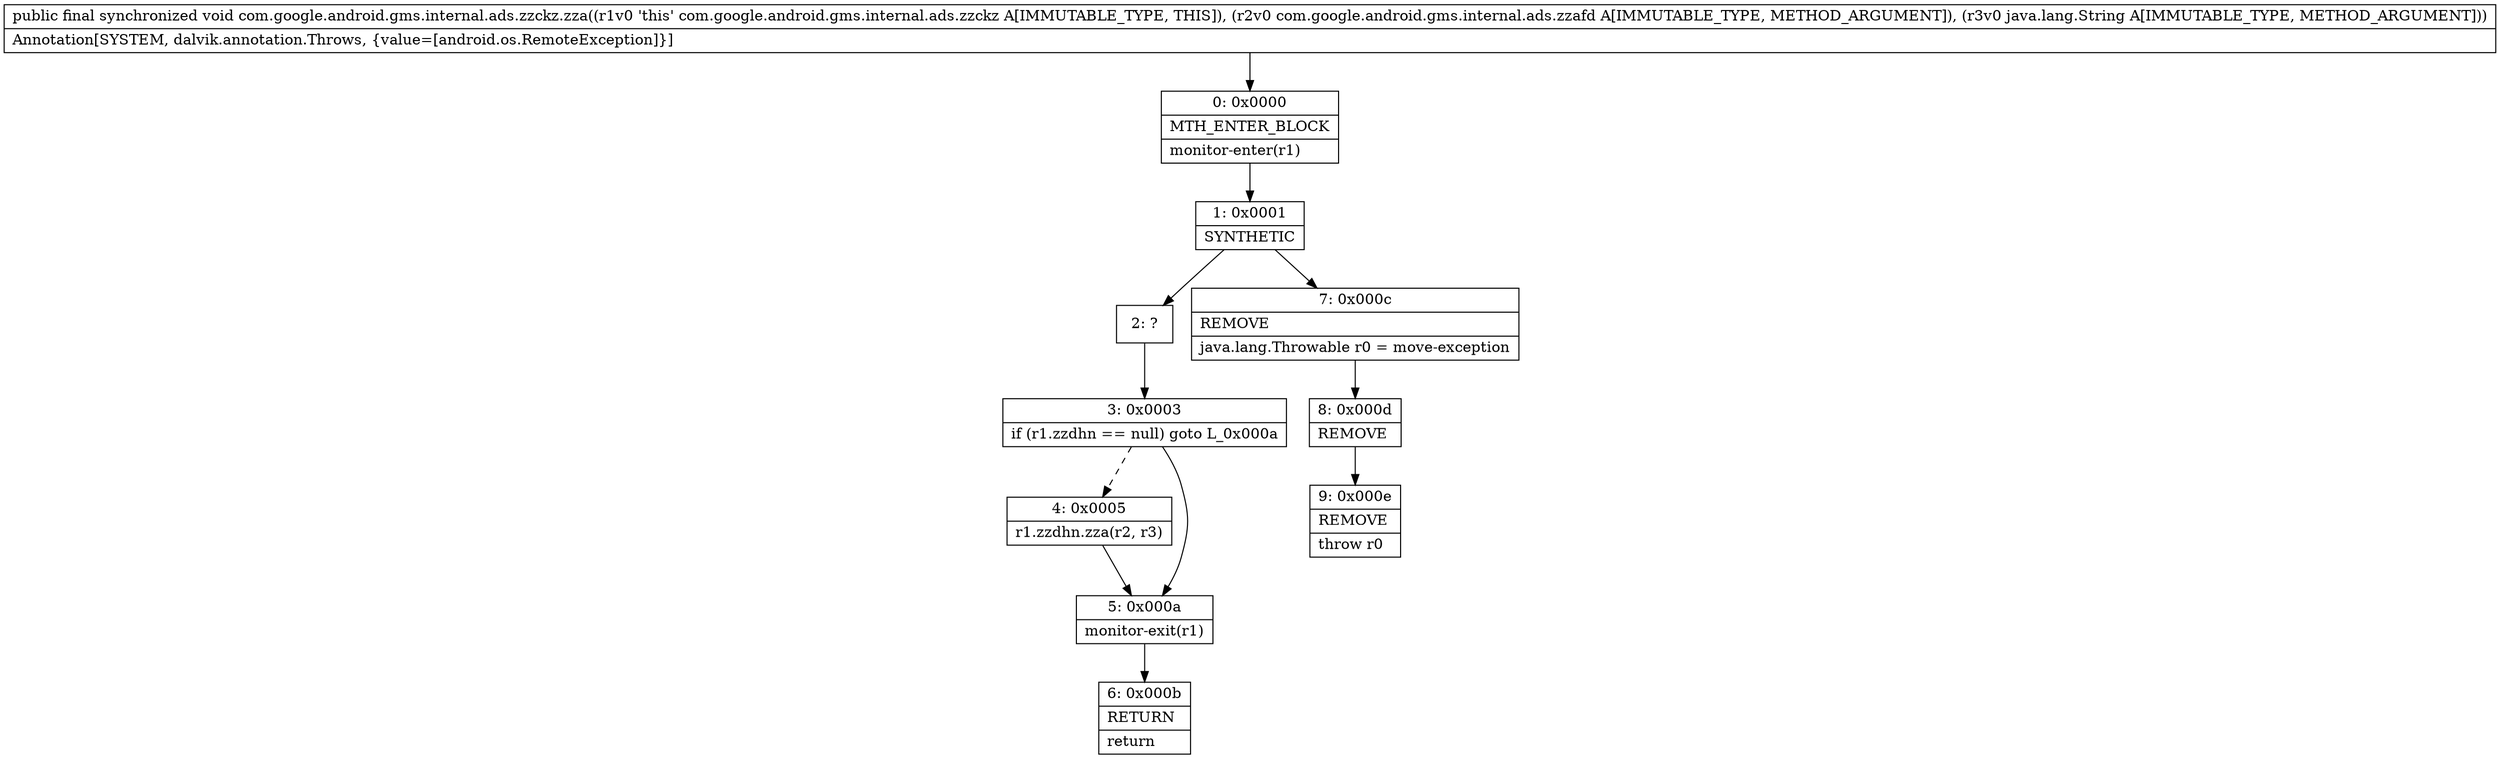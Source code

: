 digraph "CFG forcom.google.android.gms.internal.ads.zzckz.zza(Lcom\/google\/android\/gms\/internal\/ads\/zzafd;Ljava\/lang\/String;)V" {
Node_0 [shape=record,label="{0\:\ 0x0000|MTH_ENTER_BLOCK\l|monitor\-enter(r1)\l}"];
Node_1 [shape=record,label="{1\:\ 0x0001|SYNTHETIC\l}"];
Node_2 [shape=record,label="{2\:\ ?}"];
Node_3 [shape=record,label="{3\:\ 0x0003|if (r1.zzdhn == null) goto L_0x000a\l}"];
Node_4 [shape=record,label="{4\:\ 0x0005|r1.zzdhn.zza(r2, r3)\l}"];
Node_5 [shape=record,label="{5\:\ 0x000a|monitor\-exit(r1)\l}"];
Node_6 [shape=record,label="{6\:\ 0x000b|RETURN\l|return\l}"];
Node_7 [shape=record,label="{7\:\ 0x000c|REMOVE\l|java.lang.Throwable r0 = move\-exception\l}"];
Node_8 [shape=record,label="{8\:\ 0x000d|REMOVE\l}"];
Node_9 [shape=record,label="{9\:\ 0x000e|REMOVE\l|throw r0\l}"];
MethodNode[shape=record,label="{public final synchronized void com.google.android.gms.internal.ads.zzckz.zza((r1v0 'this' com.google.android.gms.internal.ads.zzckz A[IMMUTABLE_TYPE, THIS]), (r2v0 com.google.android.gms.internal.ads.zzafd A[IMMUTABLE_TYPE, METHOD_ARGUMENT]), (r3v0 java.lang.String A[IMMUTABLE_TYPE, METHOD_ARGUMENT]))  | Annotation[SYSTEM, dalvik.annotation.Throws, \{value=[android.os.RemoteException]\}]\l}"];
MethodNode -> Node_0;
Node_0 -> Node_1;
Node_1 -> Node_2;
Node_1 -> Node_7;
Node_2 -> Node_3;
Node_3 -> Node_4[style=dashed];
Node_3 -> Node_5;
Node_4 -> Node_5;
Node_5 -> Node_6;
Node_7 -> Node_8;
Node_8 -> Node_9;
}

